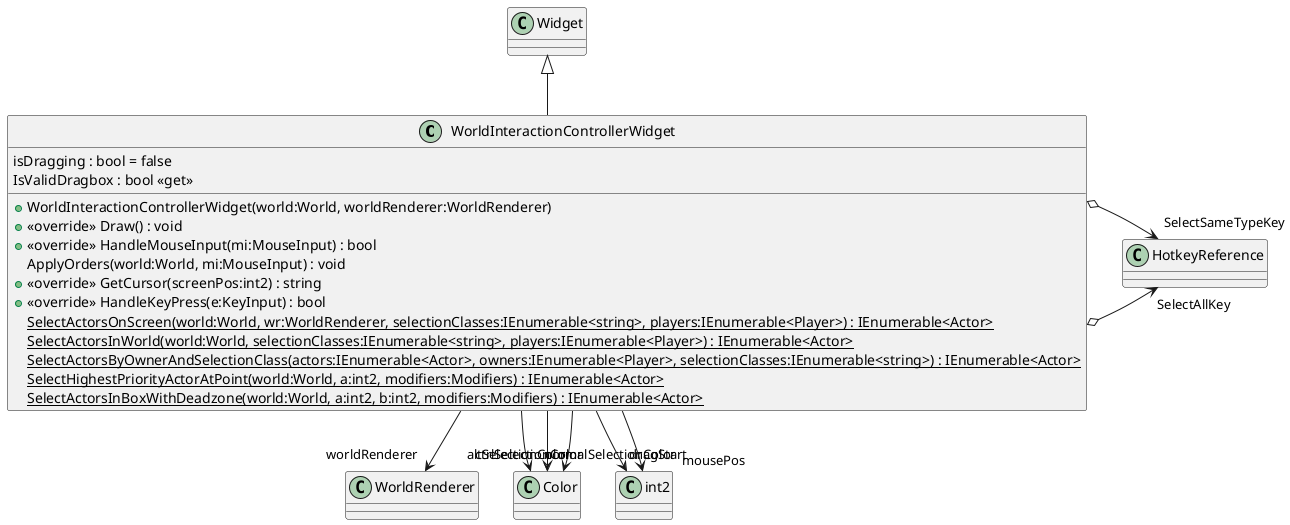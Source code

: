 @startuml
class WorldInteractionControllerWidget {
    isDragging : bool = false
    IsValidDragbox : bool <<get>>
    + WorldInteractionControllerWidget(world:World, worldRenderer:WorldRenderer)
    + <<override>> Draw() : void
    + <<override>> HandleMouseInput(mi:MouseInput) : bool
    ApplyOrders(world:World, mi:MouseInput) : void
    + <<override>> GetCursor(screenPos:int2) : string
    + <<override>> HandleKeyPress(e:KeyInput) : bool
    {static} SelectActorsOnScreen(world:World, wr:WorldRenderer, selectionClasses:IEnumerable<string>, players:IEnumerable<Player>) : IEnumerable<Actor>
    {static} SelectActorsInWorld(world:World, selectionClasses:IEnumerable<string>, players:IEnumerable<Player>) : IEnumerable<Actor>
    {static} SelectActorsByOwnerAndSelectionClass(actors:IEnumerable<Actor>, owners:IEnumerable<Player>, selectionClasses:IEnumerable<string>) : IEnumerable<Actor>
    {static} SelectHighestPriorityActorAtPoint(world:World, a:int2, modifiers:Modifiers) : IEnumerable<Actor>
    {static} SelectActorsInBoxWithDeadzone(world:World, a:int2, b:int2, modifiers:Modifiers) : IEnumerable<Actor>
}
Widget <|-- WorldInteractionControllerWidget
WorldInteractionControllerWidget o-> "SelectAllKey" HotkeyReference
WorldInteractionControllerWidget o-> "SelectSameTypeKey" HotkeyReference
WorldInteractionControllerWidget --> "worldRenderer" WorldRenderer
WorldInteractionControllerWidget --> "normalSelectionColor" Color
WorldInteractionControllerWidget --> "altSelectionColor" Color
WorldInteractionControllerWidget --> "ctrlSelectionColor" Color
WorldInteractionControllerWidget --> "dragStart" int2
WorldInteractionControllerWidget --> "mousePos" int2
@enduml
